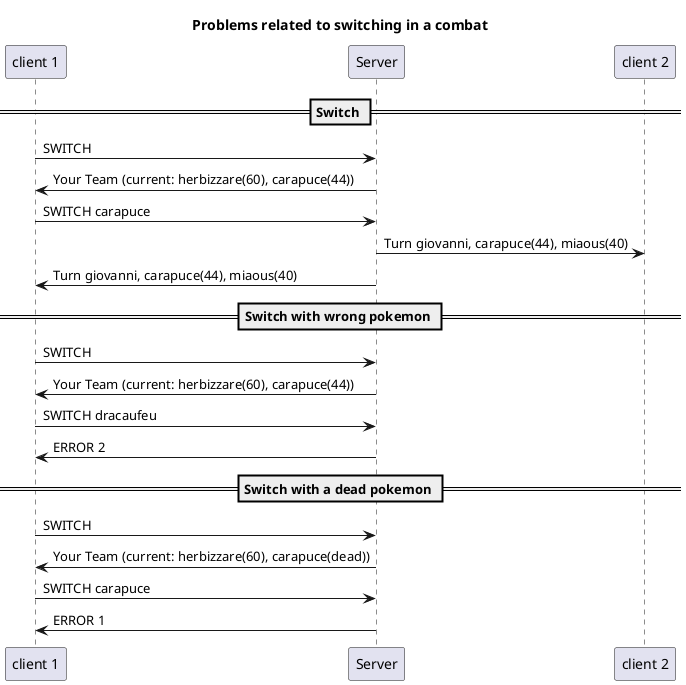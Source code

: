 @startuml switchCombatProblem
title "Problems related to switching in a combat"
participant "client 1" as c1
participant "Server" as s
participant "client 2" as giovanni
== Switch ==
c1->s: SWITCH
s->c1: Your Team (current: herbizzare(60), carapuce(44))
c1->s: SWITCH carapuce
s->giovanni: Turn giovanni, carapuce(44), miaous(40)
s->c1: Turn giovanni, carapuce(44), miaous(40)

== Switch with wrong pokemon ==
c1->s: SWITCH
s->c1: Your Team (current: herbizzare(60), carapuce(44))
c1->s: SWITCH dracaufeu
s->c1: ERROR 2

== Switch with a dead pokemon ==
c1->s: SWITCH
s->c1: Your Team (current: herbizzare(60), carapuce(dead))
c1->s: SWITCH carapuce
s->c1: ERROR 1




@enduml